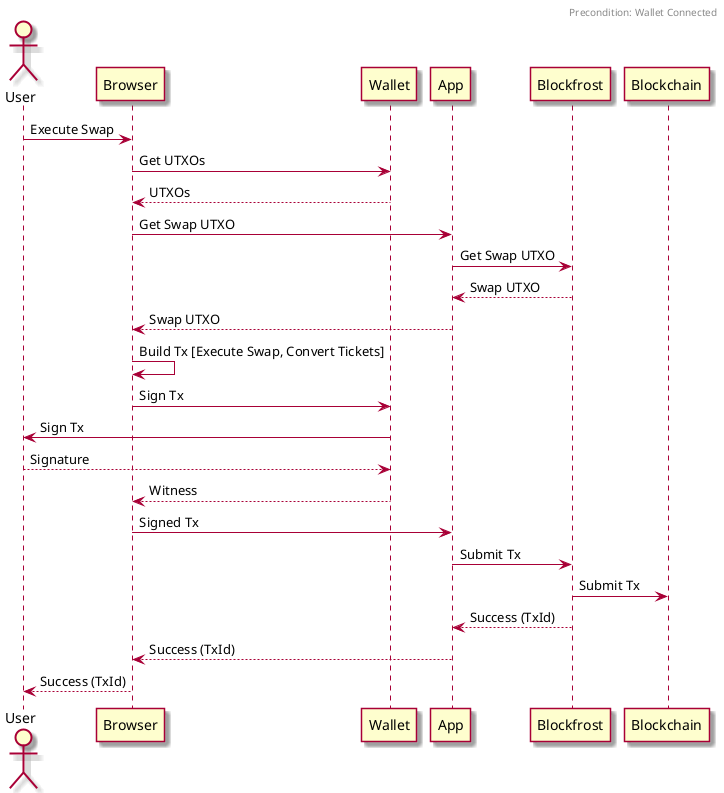 @startuml execute-swap

skin rose
header Precondition: Wallet Connected
actor User
User -> Browser : Execute Swap
Browser -> Wallet : Get UTXOs
Wallet --> Browser : UTXOs
Browser -> App : Get Swap UTXO
App -> Blockfrost : Get Swap UTXO
Blockfrost --> App : Swap UTXO
App --> Browser : Swap UTXO
Browser -> Browser : Build Tx [Execute Swap, Convert Tickets]
Browser -> Wallet: Sign Tx
Wallet -> User: Sign Tx
User --> Wallet: Signature
Wallet --> Browser : Witness
Browser -> App : Signed Tx
App -> Blockfrost : Submit Tx
Blockfrost -> Blockchain : Submit Tx
Blockfrost --> App : Success (TxId)
App --> Browser : Success (TxId)
Browser --> User : Success (TxId)

   
@enduml